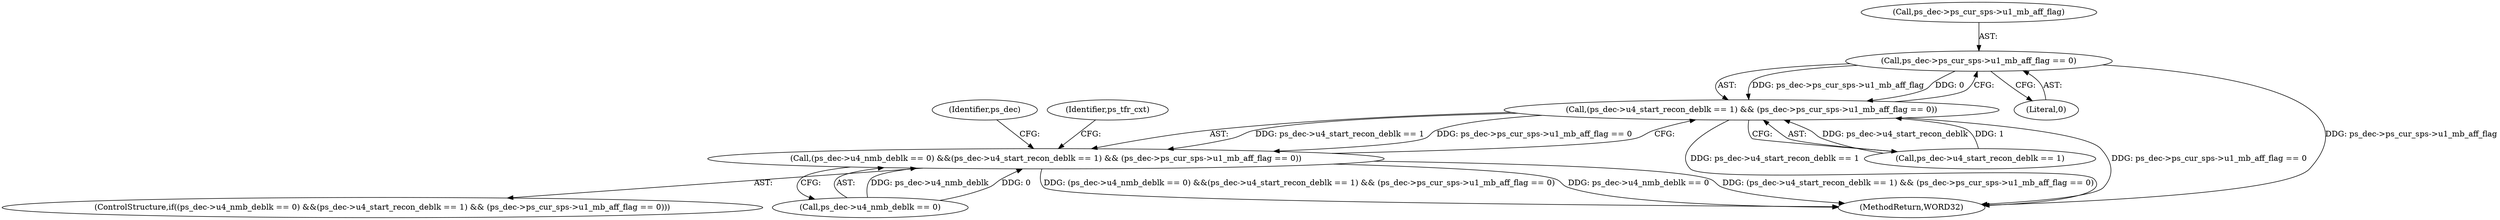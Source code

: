 digraph "0_Android_33ef7de9ddc8ea7eb9cbc440d1cf89957a0c267b@pointer" {
"1001657" [label="(Call,ps_dec->ps_cur_sps->u1_mb_aff_flag == 0)"];
"1001651" [label="(Call,(ps_dec->u4_start_recon_deblk == 1) && (ps_dec->ps_cur_sps->u1_mb_aff_flag == 0))"];
"1001645" [label="(Call,(ps_dec->u4_nmb_deblk == 0) &&(ps_dec->u4_start_recon_deblk == 1) && (ps_dec->ps_cur_sps->u1_mb_aff_flag == 0))"];
"1001644" [label="(ControlStructure,if((ps_dec->u4_nmb_deblk == 0) &&(ps_dec->u4_start_recon_deblk == 1) && (ps_dec->ps_cur_sps->u1_mb_aff_flag == 0)))"];
"1001663" [label="(Literal,0)"];
"1001652" [label="(Call,ps_dec->u4_start_recon_deblk == 1)"];
"1001645" [label="(Call,(ps_dec->u4_nmb_deblk == 0) &&(ps_dec->u4_start_recon_deblk == 1) && (ps_dec->ps_cur_sps->u1_mb_aff_flag == 0))"];
"1001733" [label="(Identifier,ps_dec)"];
"1001646" [label="(Call,ps_dec->u4_nmb_deblk == 0)"];
"1001670" [label="(Identifier,ps_tfr_cxt)"];
"1001651" [label="(Call,(ps_dec->u4_start_recon_deblk == 1) && (ps_dec->ps_cur_sps->u1_mb_aff_flag == 0))"];
"1001658" [label="(Call,ps_dec->ps_cur_sps->u1_mb_aff_flag)"];
"1001657" [label="(Call,ps_dec->ps_cur_sps->u1_mb_aff_flag == 0)"];
"1002186" [label="(MethodReturn,WORD32)"];
"1001657" -> "1001651"  [label="AST: "];
"1001657" -> "1001663"  [label="CFG: "];
"1001658" -> "1001657"  [label="AST: "];
"1001663" -> "1001657"  [label="AST: "];
"1001651" -> "1001657"  [label="CFG: "];
"1001657" -> "1002186"  [label="DDG: ps_dec->ps_cur_sps->u1_mb_aff_flag"];
"1001657" -> "1001651"  [label="DDG: ps_dec->ps_cur_sps->u1_mb_aff_flag"];
"1001657" -> "1001651"  [label="DDG: 0"];
"1001651" -> "1001645"  [label="AST: "];
"1001651" -> "1001652"  [label="CFG: "];
"1001652" -> "1001651"  [label="AST: "];
"1001645" -> "1001651"  [label="CFG: "];
"1001651" -> "1002186"  [label="DDG: ps_dec->u4_start_recon_deblk == 1"];
"1001651" -> "1002186"  [label="DDG: ps_dec->ps_cur_sps->u1_mb_aff_flag == 0"];
"1001651" -> "1001645"  [label="DDG: ps_dec->u4_start_recon_deblk == 1"];
"1001651" -> "1001645"  [label="DDG: ps_dec->ps_cur_sps->u1_mb_aff_flag == 0"];
"1001652" -> "1001651"  [label="DDG: ps_dec->u4_start_recon_deblk"];
"1001652" -> "1001651"  [label="DDG: 1"];
"1001645" -> "1001644"  [label="AST: "];
"1001645" -> "1001646"  [label="CFG: "];
"1001646" -> "1001645"  [label="AST: "];
"1001670" -> "1001645"  [label="CFG: "];
"1001733" -> "1001645"  [label="CFG: "];
"1001645" -> "1002186"  [label="DDG: (ps_dec->u4_nmb_deblk == 0) &&(ps_dec->u4_start_recon_deblk == 1) && (ps_dec->ps_cur_sps->u1_mb_aff_flag == 0)"];
"1001645" -> "1002186"  [label="DDG: ps_dec->u4_nmb_deblk == 0"];
"1001645" -> "1002186"  [label="DDG: (ps_dec->u4_start_recon_deblk == 1) && (ps_dec->ps_cur_sps->u1_mb_aff_flag == 0)"];
"1001646" -> "1001645"  [label="DDG: ps_dec->u4_nmb_deblk"];
"1001646" -> "1001645"  [label="DDG: 0"];
}
